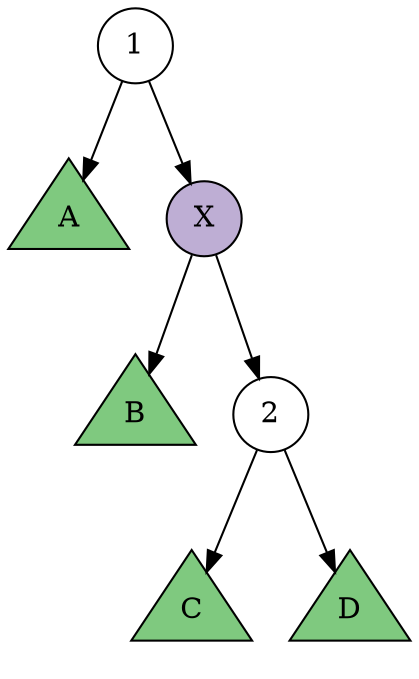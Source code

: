 digraph zigzag{
    node[shape=circle fixedsize=true style=filled fillcolor=white colorscheme=accent8 ];
    1->A;
    1->X;
    X->B;
    X->2;
    2->C;
    2->D;
   
    A,B,C,D[shape=triangle height=0.8 width=0.8 fillcolor="1"];
    X[fillcolor="2"]
}
